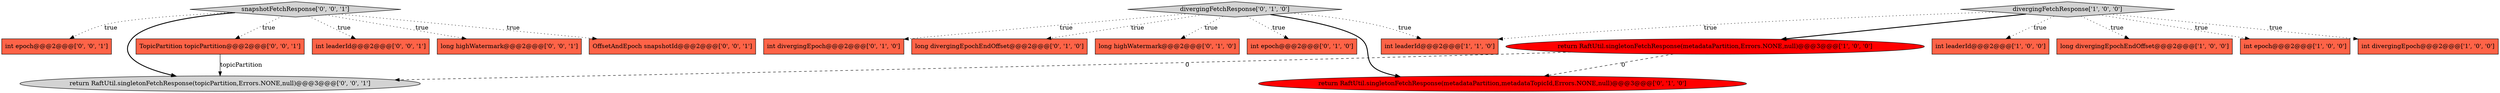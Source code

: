 digraph {
19 [style = filled, label = "int epoch@@@2@@@['0', '0', '1']", fillcolor = tomato, shape = box image = "AAA0AAABBB3BBB"];
10 [style = filled, label = "return RaftUtil.singletonFetchResponse(metadataPartition,metadataTopicId,Errors.NONE,null)@@@3@@@['0', '1', '0']", fillcolor = red, shape = ellipse image = "AAA1AAABBB2BBB"];
8 [style = filled, label = "int divergingEpoch@@@2@@@['0', '1', '0']", fillcolor = tomato, shape = box image = "AAA0AAABBB2BBB"];
18 [style = filled, label = "snapshotFetchResponse['0', '0', '1']", fillcolor = lightgray, shape = diamond image = "AAA0AAABBB3BBB"];
13 [style = filled, label = "TopicPartition topicPartition@@@2@@@['0', '0', '1']", fillcolor = tomato, shape = box image = "AAA0AAABBB3BBB"];
12 [style = filled, label = "divergingFetchResponse['0', '1', '0']", fillcolor = lightgray, shape = diamond image = "AAA0AAABBB2BBB"];
16 [style = filled, label = "int leaderId@@@2@@@['0', '0', '1']", fillcolor = tomato, shape = box image = "AAA0AAABBB3BBB"];
1 [style = filled, label = "int leaderId@@@2@@@['1', '0', '0']", fillcolor = tomato, shape = box image = "AAA0AAABBB1BBB"];
5 [style = filled, label = "long divergingEpochEndOffset@@@2@@@['1', '0', '0']", fillcolor = tomato, shape = box image = "AAA0AAABBB1BBB"];
4 [style = filled, label = "int epoch@@@2@@@['1', '0', '0']", fillcolor = tomato, shape = box image = "AAA0AAABBB1BBB"];
2 [style = filled, label = "divergingFetchResponse['1', '0', '0']", fillcolor = lightgray, shape = diamond image = "AAA0AAABBB1BBB"];
9 [style = filled, label = "long divergingEpochEndOffset@@@2@@@['0', '1', '0']", fillcolor = tomato, shape = box image = "AAA0AAABBB2BBB"];
11 [style = filled, label = "long highWatermark@@@2@@@['0', '1', '0']", fillcolor = tomato, shape = box image = "AAA0AAABBB2BBB"];
14 [style = filled, label = "long highWatermark@@@2@@@['0', '0', '1']", fillcolor = tomato, shape = box image = "AAA0AAABBB3BBB"];
15 [style = filled, label = "OffsetAndEpoch snapshotId@@@2@@@['0', '0', '1']", fillcolor = tomato, shape = box image = "AAA0AAABBB3BBB"];
7 [style = filled, label = "int epoch@@@2@@@['0', '1', '0']", fillcolor = tomato, shape = box image = "AAA0AAABBB2BBB"];
17 [style = filled, label = "return RaftUtil.singletonFetchResponse(topicPartition,Errors.NONE,null)@@@3@@@['0', '0', '1']", fillcolor = lightgray, shape = ellipse image = "AAA0AAABBB3BBB"];
3 [style = filled, label = "int divergingEpoch@@@2@@@['1', '0', '0']", fillcolor = tomato, shape = box image = "AAA0AAABBB1BBB"];
6 [style = filled, label = "int leaderId@@@2@@@['1', '1', '0']", fillcolor = tomato, shape = box image = "AAA0AAABBB1BBB"];
0 [style = filled, label = "return RaftUtil.singletonFetchResponse(metadataPartition,Errors.NONE,null)@@@3@@@['1', '0', '0']", fillcolor = red, shape = ellipse image = "AAA1AAABBB1BBB"];
2->3 [style = dotted, label="true"];
18->16 [style = dotted, label="true"];
12->8 [style = dotted, label="true"];
13->17 [style = solid, label="topicPartition"];
18->15 [style = dotted, label="true"];
18->19 [style = dotted, label="true"];
18->17 [style = bold, label=""];
0->17 [style = dashed, label="0"];
18->14 [style = dotted, label="true"];
0->10 [style = dashed, label="0"];
12->11 [style = dotted, label="true"];
2->0 [style = bold, label=""];
12->10 [style = bold, label=""];
12->6 [style = dotted, label="true"];
2->6 [style = dotted, label="true"];
2->1 [style = dotted, label="true"];
2->4 [style = dotted, label="true"];
2->5 [style = dotted, label="true"];
12->7 [style = dotted, label="true"];
12->9 [style = dotted, label="true"];
18->13 [style = dotted, label="true"];
}
